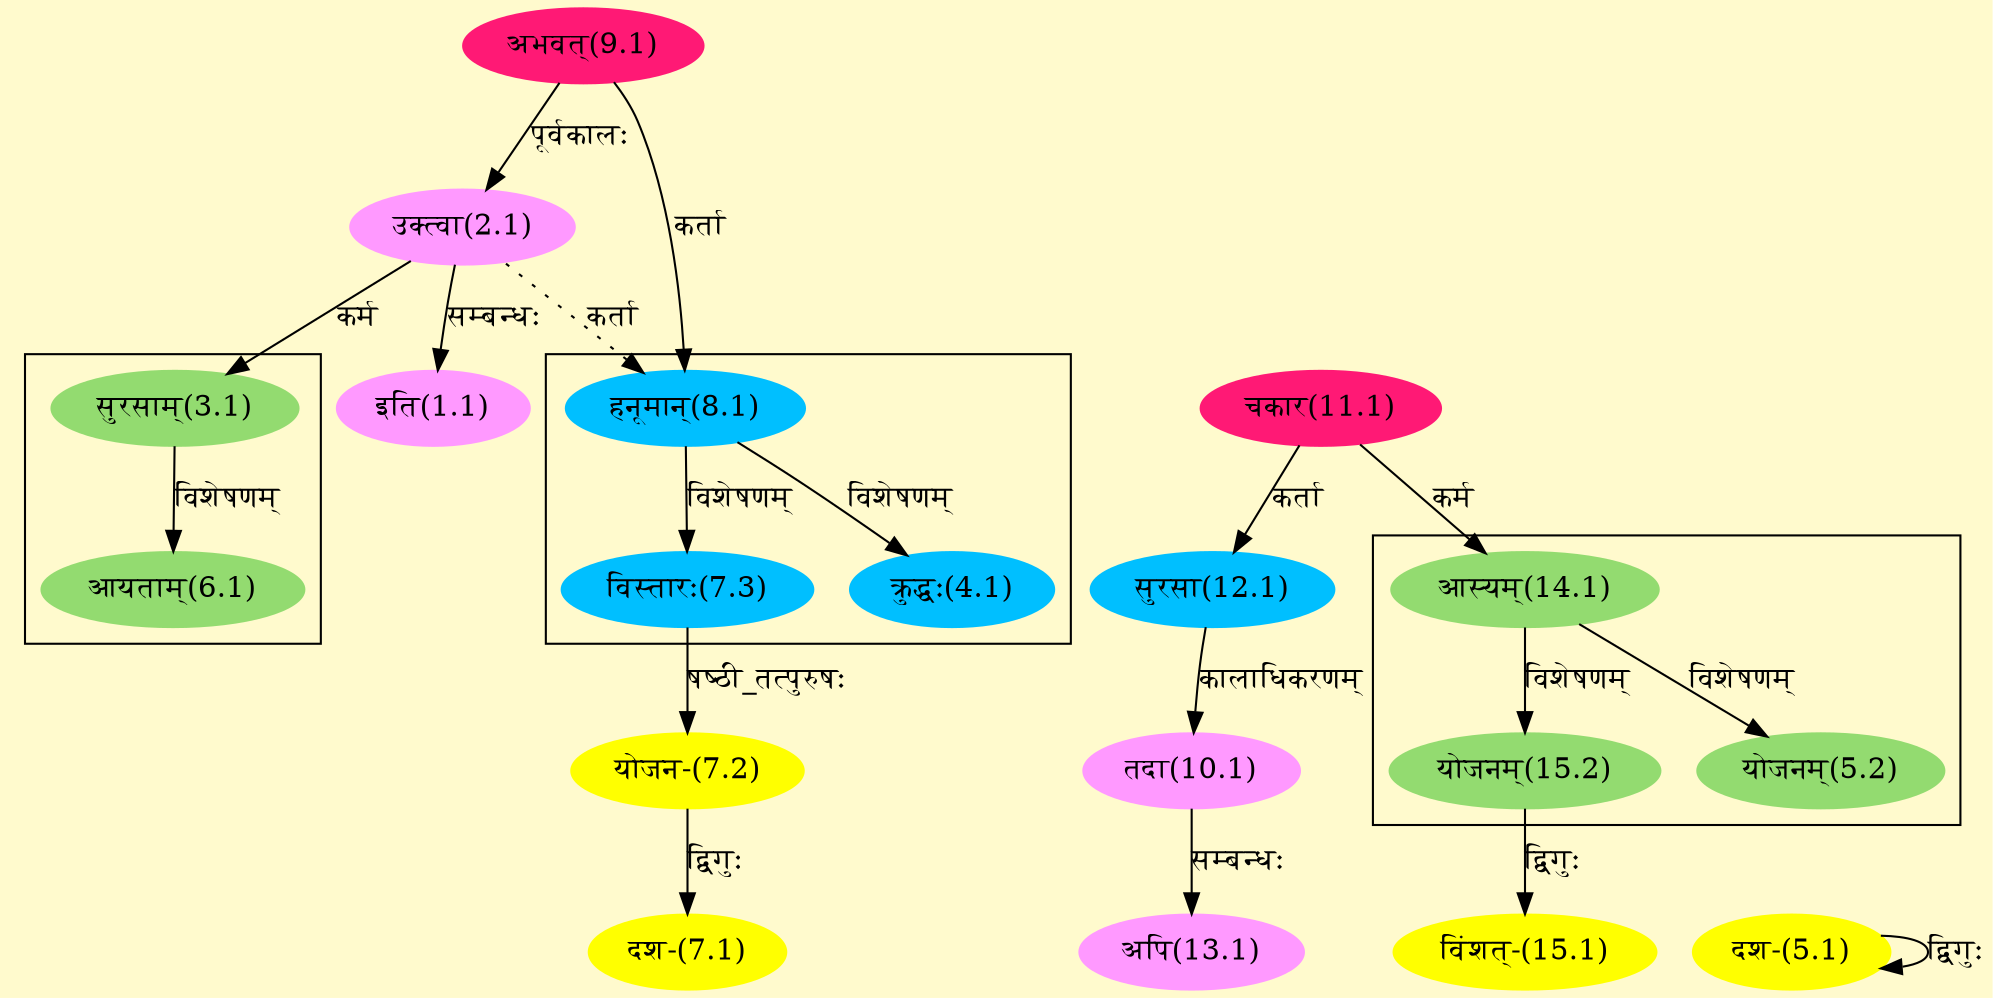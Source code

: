 digraph G{
rankdir=BT;
 compound=true;
 bgcolor="lemonchiffon1";

subgraph cluster_1{
Node4_1 [style=filled, color="#00BFFF" label = "क्रुद्धः(4.1)"]
Node8_1 [style=filled, color="#00BFFF" label = "हनूमान्(8.1)"]
Node7_3 [style=filled, color="#00BFFF" label = "विस्तारः(7.3)"]

}

subgraph cluster_2{
Node5_2 [style=filled, color="#93DB70" label = "योजनम्(5.2)"]
Node14_1 [style=filled, color="#93DB70" label = "आस्यम्(14.1)"]
Node15_2 [style=filled, color="#93DB70" label = "योजनम्(15.2)"]

}

subgraph cluster_3{
Node6_1 [style=filled, color="#93DB70" label = "आयताम्(6.1)"]
Node3_1 [style=filled, color="#93DB70" label = "सुरसाम्(3.1)"]

}
Node1_1 [style=filled, color="#FF99FF" label = "इति(1.1)"]
Node2_1 [style=filled, color="#FF99FF" label = "उक्त्वा(2.1)"]
Node9_1 [style=filled, color="#FF1975" label = "अभवत्(9.1)"]
Node3_1 [style=filled, color="#93DB70" label = "सुरसाम्(3.1)"]
Node5_1 [style=filled, color="#FFFF00" label = "दश-(5.1)"]
Node7_1 [style=filled, color="#FFFF00" label = "दश-(7.1)"]
Node7_2 [style=filled, color="#FFFF00" label = "योजन-(7.2)"]
Node7_3 [style=filled, color="#00BFFF" label = "विस्तारः(7.3)"]
Node8_1 [style=filled, color="#00BFFF" label = "हनूमान्(8.1)"]
Node [style=filled, color="" label = "()"]
Node10_1 [style=filled, color="#FF99FF" label = "तदा(10.1)"]
Node12_1 [style=filled, color="#00BFFF" label = "सुरसा(12.1)"]
Node11_1 [style=filled, color="#FF1975" label = "चकार(11.1)"]
Node13_1 [style=filled, color="#FF99FF" label = "अपि(13.1)"]
Node14_1 [style=filled, color="#93DB70" label = "आस्यम्(14.1)"]
Node15_1 [style=filled, color="#FFFF00" label = "विंशत्-(15.1)"]
Node15_2 [style=filled, color="#93DB70" label = "योजनम्(15.2)"]
/* Start of Relations section */

Node1_1 -> Node2_1 [  label="सम्बन्धः"  dir="back" ]
Node2_1 -> Node9_1 [  label="पूर्वकालः"  dir="back" ]
Node3_1 -> Node2_1 [  label="कर्म"  dir="back" ]
Node4_1 -> Node8_1 [  label="विशेषणम्"  dir="back" ]
Node5_1 -> Node5_1 [  label="द्विगुः"  dir="back" ]
Node5_2 -> Node14_1 [  label="विशेषणम्"  dir="back" ]
Node6_1 -> Node3_1 [  label="विशेषणम्"  dir="back" ]
Node7_1 -> Node7_2 [  label="द्विगुः"  dir="back" ]
Node7_2 -> Node7_3 [  label="षष्ठी_तत्पुरुषः"  dir="back" ]
Node7_3 -> Node8_1 [  label="विशेषणम्"  dir="back" ]
Node8_1 -> Node9_1 [  label="कर्ता"  dir="back" ]
Node8_1 -> Node2_1 [ style=dotted label="कर्ता"  dir="back" ]
Node10_1 -> Node12_1 [  label="कालाधिकरणम्"  dir="back" ]
Node12_1 -> Node11_1 [  label="कर्ता"  dir="back" ]
Node13_1 -> Node10_1 [  label="सम्बन्धः"  dir="back" ]
Node14_1 -> Node11_1 [  label="कर्म"  dir="back" ]
Node15_1 -> Node15_2 [  label="द्विगुः"  dir="back" ]
Node15_2 -> Node14_1 [  label="विशेषणम्"  dir="back" ]
}
